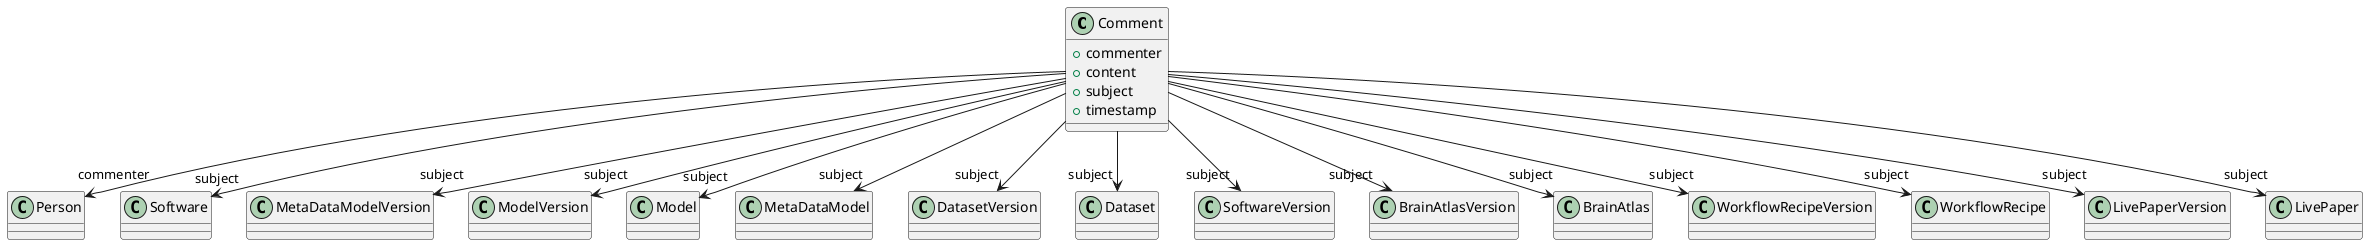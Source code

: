 @startuml
class Comment {
+commenter
+content
+subject
+timestamp

}
Comment -d-> "commenter" Person
Comment -d-> "subject" Software
Comment -d-> "subject" MetaDataModelVersion
Comment -d-> "subject" ModelVersion
Comment -d-> "subject" Model
Comment -d-> "subject" MetaDataModel
Comment -d-> "subject" DatasetVersion
Comment -d-> "subject" Dataset
Comment -d-> "subject" SoftwareVersion
Comment -d-> "subject" BrainAtlasVersion
Comment -d-> "subject" BrainAtlas
Comment -d-> "subject" WorkflowRecipeVersion
Comment -d-> "subject" WorkflowRecipe
Comment -d-> "subject" LivePaperVersion
Comment -d-> "subject" LivePaper

@enduml